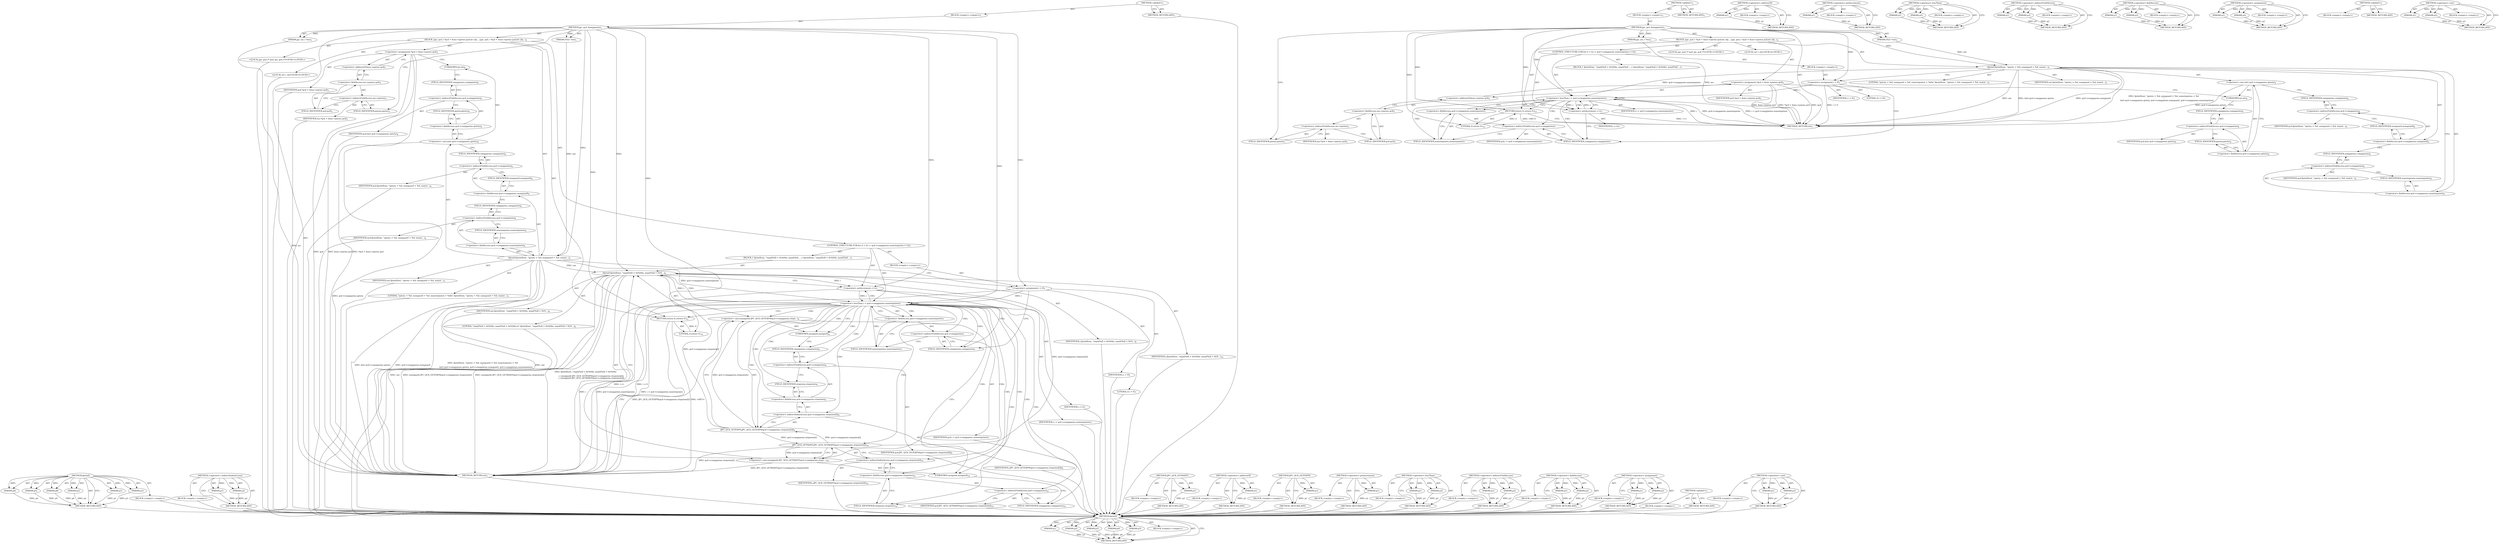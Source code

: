 digraph "&lt;operator&gt;.cast" {
vulnerable_130 [label=<(METHOD,fprintf)>];
vulnerable_131 [label=<(PARAM,p1)>];
vulnerable_132 [label=<(PARAM,p2)>];
vulnerable_133 [label=<(PARAM,p3)>];
vulnerable_134 [label=<(PARAM,p4)>];
vulnerable_135 [label=<(PARAM,p5)>];
vulnerable_136 [label=<(PARAM,p6)>];
vulnerable_137 [label=<(BLOCK,&lt;empty&gt;,&lt;empty&gt;)>];
vulnerable_138 [label=<(METHOD_RETURN,ANY)>];
vulnerable_157 [label=<(METHOD,&lt;operator&gt;.indirectIndexAccess)>];
vulnerable_158 [label=<(PARAM,p1)>];
vulnerable_159 [label=<(PARAM,p2)>];
vulnerable_160 [label=<(BLOCK,&lt;empty&gt;,&lt;empty&gt;)>];
vulnerable_161 [label=<(METHOD_RETURN,ANY)>];
vulnerable_6 [label=<(METHOD,&lt;global&gt;)<SUB>1</SUB>>];
vulnerable_7 [label=<(BLOCK,&lt;empty&gt;,&lt;empty&gt;)<SUB>1</SUB>>];
vulnerable_8 [label=<(METHOD,jpc_qcd_dumpparms)<SUB>1</SUB>>];
vulnerable_9 [label=<(PARAM,jpc_ms_t *ms)<SUB>1</SUB>>];
vulnerable_10 [label=<(PARAM,FILE *out)<SUB>1</SUB>>];
vulnerable_11 [label=<(BLOCK,{
	jpc_qcd_t *qcd = &amp;ms-&gt;parms.qcd;
	int i;
	fp...,{
	jpc_qcd_t *qcd = &amp;ms-&gt;parms.qcd;
	int i;
	fp...)<SUB>2</SUB>>];
vulnerable_12 [label="<(LOCAL,jpc_qcd_t* qcd: jpc_qcd_t*)<SUB>3</SUB>>"];
vulnerable_13 [label=<(&lt;operator&gt;.assignment,*qcd = &amp;ms-&gt;parms.qcd)<SUB>3</SUB>>];
vulnerable_14 [label=<(IDENTIFIER,qcd,*qcd = &amp;ms-&gt;parms.qcd)<SUB>3</SUB>>];
vulnerable_15 [label=<(&lt;operator&gt;.addressOf,&amp;ms-&gt;parms.qcd)<SUB>3</SUB>>];
vulnerable_16 [label=<(&lt;operator&gt;.fieldAccess,ms-&gt;parms.qcd)<SUB>3</SUB>>];
vulnerable_17 [label=<(&lt;operator&gt;.indirectFieldAccess,ms-&gt;parms)<SUB>3</SUB>>];
vulnerable_18 [label=<(IDENTIFIER,ms,*qcd = &amp;ms-&gt;parms.qcd)<SUB>3</SUB>>];
vulnerable_19 [label=<(FIELD_IDENTIFIER,parms,parms)<SUB>3</SUB>>];
vulnerable_20 [label=<(FIELD_IDENTIFIER,qcd,qcd)<SUB>3</SUB>>];
vulnerable_21 [label="<(LOCAL,int i: int)<SUB>4</SUB>>"];
vulnerable_22 [label=<(fprintf,fprintf(out, &quot;qntsty = %d; numguard = %d; numst...)<SUB>5</SUB>>];
vulnerable_23 [label=<(IDENTIFIER,out,fprintf(out, &quot;qntsty = %d; numguard = %d; numst...)<SUB>5</SUB>>];
vulnerable_24 [label=<(LITERAL,&quot;qntsty = %d; numguard = %d; numstepsizes = %d\n&quot;,fprintf(out, &quot;qntsty = %d; numguard = %d; numst...)<SUB>5</SUB>>];
vulnerable_25 [label=<(&lt;operator&gt;.cast,(int) qcd-&gt;compparms.qntsty)<SUB>6</SUB>>];
vulnerable_26 [label=<(UNKNOWN,int,int)<SUB>6</SUB>>];
vulnerable_27 [label=<(&lt;operator&gt;.fieldAccess,qcd-&gt;compparms.qntsty)<SUB>6</SUB>>];
vulnerable_28 [label=<(&lt;operator&gt;.indirectFieldAccess,qcd-&gt;compparms)<SUB>6</SUB>>];
vulnerable_29 [label=<(IDENTIFIER,qcd,(int) qcd-&gt;compparms.qntsty)<SUB>6</SUB>>];
vulnerable_30 [label=<(FIELD_IDENTIFIER,compparms,compparms)<SUB>6</SUB>>];
vulnerable_31 [label=<(FIELD_IDENTIFIER,qntsty,qntsty)<SUB>6</SUB>>];
vulnerable_32 [label=<(&lt;operator&gt;.fieldAccess,qcd-&gt;compparms.numguard)<SUB>6</SUB>>];
vulnerable_33 [label=<(&lt;operator&gt;.indirectFieldAccess,qcd-&gt;compparms)<SUB>6</SUB>>];
vulnerable_34 [label=<(IDENTIFIER,qcd,fprintf(out, &quot;qntsty = %d; numguard = %d; numst...)<SUB>6</SUB>>];
vulnerable_35 [label=<(FIELD_IDENTIFIER,compparms,compparms)<SUB>6</SUB>>];
vulnerable_36 [label=<(FIELD_IDENTIFIER,numguard,numguard)<SUB>6</SUB>>];
vulnerable_37 [label=<(&lt;operator&gt;.fieldAccess,qcd-&gt;compparms.numstepsizes)<SUB>6</SUB>>];
vulnerable_38 [label=<(&lt;operator&gt;.indirectFieldAccess,qcd-&gt;compparms)<SUB>6</SUB>>];
vulnerable_39 [label=<(IDENTIFIER,qcd,fprintf(out, &quot;qntsty = %d; numguard = %d; numst...)<SUB>6</SUB>>];
vulnerable_40 [label=<(FIELD_IDENTIFIER,compparms,compparms)<SUB>6</SUB>>];
vulnerable_41 [label=<(FIELD_IDENTIFIER,numstepsizes,numstepsizes)<SUB>6</SUB>>];
vulnerable_42 [label=<(CONTROL_STRUCTURE,FOR,for (i = 0;i &lt; qcd-&gt;compparms.numstepsizes;++i))<SUB>7</SUB>>];
vulnerable_43 [label=<(BLOCK,&lt;empty&gt;,&lt;empty&gt;)<SUB>7</SUB>>];
vulnerable_44 [label=<(&lt;operator&gt;.assignment,i = 0)<SUB>7</SUB>>];
vulnerable_45 [label=<(IDENTIFIER,i,i = 0)<SUB>7</SUB>>];
vulnerable_46 [label=<(LITERAL,0,i = 0)<SUB>7</SUB>>];
vulnerable_47 [label=<(&lt;operator&gt;.lessThan,i &lt; qcd-&gt;compparms.numstepsizes)<SUB>7</SUB>>];
vulnerable_48 [label=<(IDENTIFIER,i,i &lt; qcd-&gt;compparms.numstepsizes)<SUB>7</SUB>>];
vulnerable_49 [label=<(&lt;operator&gt;.fieldAccess,qcd-&gt;compparms.numstepsizes)<SUB>7</SUB>>];
vulnerable_50 [label=<(&lt;operator&gt;.indirectFieldAccess,qcd-&gt;compparms)<SUB>7</SUB>>];
vulnerable_51 [label=<(IDENTIFIER,qcd,i &lt; qcd-&gt;compparms.numstepsizes)<SUB>7</SUB>>];
vulnerable_52 [label=<(FIELD_IDENTIFIER,compparms,compparms)<SUB>7</SUB>>];
vulnerable_53 [label=<(FIELD_IDENTIFIER,numstepsizes,numstepsizes)<SUB>7</SUB>>];
vulnerable_54 [label=<(&lt;operator&gt;.preIncrement,++i)<SUB>7</SUB>>];
vulnerable_55 [label=<(IDENTIFIER,i,++i)<SUB>7</SUB>>];
vulnerable_56 [label=<(BLOCK,{
 		fprintf(out, &quot;expn[%d] = 0x%04x; mant[%d] ...,{
 		fprintf(out, &quot;expn[%d] = 0x%04x; mant[%d] ...)<SUB>7</SUB>>];
vulnerable_57 [label=<(fprintf,fprintf(out, &quot;expn[%d] = 0x%04x; mant[%d] = 0x%...)<SUB>8</SUB>>];
vulnerable_58 [label=<(IDENTIFIER,out,fprintf(out, &quot;expn[%d] = 0x%04x; mant[%d] = 0x%...)<SUB>8</SUB>>];
vulnerable_59 [label=<(LITERAL,&quot;expn[%d] = 0x%04x; mant[%d] = 0x%04x;\n&quot;,fprintf(out, &quot;expn[%d] = 0x%04x; mant[%d] = 0x%...)<SUB>8</SUB>>];
vulnerable_60 [label=<(IDENTIFIER,i,fprintf(out, &quot;expn[%d] = 0x%04x; mant[%d] = 0x%...)<SUB>9</SUB>>];
vulnerable_61 [label=<(&lt;operator&gt;.cast,(unsigned) JPC_QCX_GETEXPN(qcd-&gt;compparms.steps...)<SUB>9</SUB>>];
vulnerable_62 [label=<(UNKNOWN,unsigned,unsigned)<SUB>9</SUB>>];
vulnerable_63 [label=<(JPC_QCX_GETEXPN,JPC_QCX_GETEXPN(qcd-&gt;compparms.stepsizes[i]))<SUB>9</SUB>>];
vulnerable_64 [label=<(&lt;operator&gt;.indirectIndexAccess,qcd-&gt;compparms.stepsizes[i])<SUB>9</SUB>>];
vulnerable_65 [label=<(&lt;operator&gt;.fieldAccess,qcd-&gt;compparms.stepsizes)<SUB>9</SUB>>];
vulnerable_66 [label=<(&lt;operator&gt;.indirectFieldAccess,qcd-&gt;compparms)<SUB>9</SUB>>];
vulnerable_67 [label=<(IDENTIFIER,qcd,JPC_QCX_GETEXPN(qcd-&gt;compparms.stepsizes[i]))<SUB>9</SUB>>];
vulnerable_68 [label=<(FIELD_IDENTIFIER,compparms,compparms)<SUB>9</SUB>>];
vulnerable_69 [label=<(FIELD_IDENTIFIER,stepsizes,stepsizes)<SUB>9</SUB>>];
vulnerable_70 [label=<(IDENTIFIER,i,JPC_QCX_GETEXPN(qcd-&gt;compparms.stepsizes[i]))<SUB>9</SUB>>];
vulnerable_71 [label=<(IDENTIFIER,i,fprintf(out, &quot;expn[%d] = 0x%04x; mant[%d] = 0x%...)<SUB>10</SUB>>];
vulnerable_72 [label=<(&lt;operator&gt;.cast,(unsigned) JPC_QCX_GETMANT(qcd-&gt;compparms.steps...)<SUB>10</SUB>>];
vulnerable_73 [label=<(UNKNOWN,unsigned,unsigned)<SUB>10</SUB>>];
vulnerable_74 [label=<(JPC_QCX_GETMANT,JPC_QCX_GETMANT(qcd-&gt;compparms.stepsizes[i]))<SUB>10</SUB>>];
vulnerable_75 [label=<(&lt;operator&gt;.indirectIndexAccess,qcd-&gt;compparms.stepsizes[i])<SUB>10</SUB>>];
vulnerable_76 [label=<(&lt;operator&gt;.fieldAccess,qcd-&gt;compparms.stepsizes)<SUB>10</SUB>>];
vulnerable_77 [label=<(&lt;operator&gt;.indirectFieldAccess,qcd-&gt;compparms)<SUB>10</SUB>>];
vulnerable_78 [label=<(IDENTIFIER,qcd,JPC_QCX_GETMANT(qcd-&gt;compparms.stepsizes[i]))<SUB>10</SUB>>];
vulnerable_79 [label=<(FIELD_IDENTIFIER,compparms,compparms)<SUB>10</SUB>>];
vulnerable_80 [label=<(FIELD_IDENTIFIER,stepsizes,stepsizes)<SUB>10</SUB>>];
vulnerable_81 [label=<(IDENTIFIER,i,JPC_QCX_GETMANT(qcd-&gt;compparms.stepsizes[i]))<SUB>10</SUB>>];
vulnerable_82 [label=<(RETURN,return 0;,return 0;)<SUB>12</SUB>>];
vulnerable_83 [label=<(LITERAL,0,return 0;)<SUB>12</SUB>>];
vulnerable_84 [label=<(METHOD_RETURN,int)<SUB>1</SUB>>];
vulnerable_86 [label=<(METHOD_RETURN,ANY)<SUB>1</SUB>>];
vulnerable_162 [label=<(METHOD,JPC_QCX_GETMANT)>];
vulnerable_163 [label=<(PARAM,p1)>];
vulnerable_164 [label=<(BLOCK,&lt;empty&gt;,&lt;empty&gt;)>];
vulnerable_165 [label=<(METHOD_RETURN,ANY)>];
vulnerable_116 [label=<(METHOD,&lt;operator&gt;.addressOf)>];
vulnerable_117 [label=<(PARAM,p1)>];
vulnerable_118 [label=<(BLOCK,&lt;empty&gt;,&lt;empty&gt;)>];
vulnerable_119 [label=<(METHOD_RETURN,ANY)>];
vulnerable_153 [label=<(METHOD,JPC_QCX_GETEXPN)>];
vulnerable_154 [label=<(PARAM,p1)>];
vulnerable_155 [label=<(BLOCK,&lt;empty&gt;,&lt;empty&gt;)>];
vulnerable_156 [label=<(METHOD_RETURN,ANY)>];
vulnerable_149 [label=<(METHOD,&lt;operator&gt;.preIncrement)>];
vulnerable_150 [label=<(PARAM,p1)>];
vulnerable_151 [label=<(BLOCK,&lt;empty&gt;,&lt;empty&gt;)>];
vulnerable_152 [label=<(METHOD_RETURN,ANY)>];
vulnerable_144 [label=<(METHOD,&lt;operator&gt;.lessThan)>];
vulnerable_145 [label=<(PARAM,p1)>];
vulnerable_146 [label=<(PARAM,p2)>];
vulnerable_147 [label=<(BLOCK,&lt;empty&gt;,&lt;empty&gt;)>];
vulnerable_148 [label=<(METHOD_RETURN,ANY)>];
vulnerable_125 [label=<(METHOD,&lt;operator&gt;.indirectFieldAccess)>];
vulnerable_126 [label=<(PARAM,p1)>];
vulnerable_127 [label=<(PARAM,p2)>];
vulnerable_128 [label=<(BLOCK,&lt;empty&gt;,&lt;empty&gt;)>];
vulnerable_129 [label=<(METHOD_RETURN,ANY)>];
vulnerable_120 [label=<(METHOD,&lt;operator&gt;.fieldAccess)>];
vulnerable_121 [label=<(PARAM,p1)>];
vulnerable_122 [label=<(PARAM,p2)>];
vulnerable_123 [label=<(BLOCK,&lt;empty&gt;,&lt;empty&gt;)>];
vulnerable_124 [label=<(METHOD_RETURN,ANY)>];
vulnerable_111 [label=<(METHOD,&lt;operator&gt;.assignment)>];
vulnerable_112 [label=<(PARAM,p1)>];
vulnerable_113 [label=<(PARAM,p2)>];
vulnerable_114 [label=<(BLOCK,&lt;empty&gt;,&lt;empty&gt;)>];
vulnerable_115 [label=<(METHOD_RETURN,ANY)>];
vulnerable_105 [label=<(METHOD,&lt;global&gt;)<SUB>1</SUB>>];
vulnerable_106 [label=<(BLOCK,&lt;empty&gt;,&lt;empty&gt;)>];
vulnerable_107 [label=<(METHOD_RETURN,ANY)>];
vulnerable_139 [label=<(METHOD,&lt;operator&gt;.cast)>];
vulnerable_140 [label=<(PARAM,p1)>];
vulnerable_141 [label=<(PARAM,p2)>];
vulnerable_142 [label=<(BLOCK,&lt;empty&gt;,&lt;empty&gt;)>];
vulnerable_143 [label=<(METHOD_RETURN,ANY)>];
fixed_103 [label=<(METHOD,fprintf)>];
fixed_104 [label=<(PARAM,p1)>];
fixed_105 [label=<(PARAM,p2)>];
fixed_106 [label=<(PARAM,p3)>];
fixed_107 [label=<(PARAM,p4)>];
fixed_108 [label=<(PARAM,p5)>];
fixed_109 [label=<(BLOCK,&lt;empty&gt;,&lt;empty&gt;)>];
fixed_110 [label=<(METHOD_RETURN,ANY)>];
fixed_6 [label=<(METHOD,&lt;global&gt;)<SUB>1</SUB>>];
fixed_7 [label=<(BLOCK,&lt;empty&gt;,&lt;empty&gt;)<SUB>1</SUB>>];
fixed_8 [label=<(METHOD,jpc_qcd_dumpparms)<SUB>1</SUB>>];
fixed_9 [label=<(PARAM,jpc_ms_t *ms)<SUB>1</SUB>>];
fixed_10 [label=<(PARAM,FILE *out)<SUB>1</SUB>>];
fixed_11 [label=<(BLOCK,{
	jpc_qcd_t *qcd = &amp;ms-&gt;parms.qcd;
	int i;
	fp...,{
	jpc_qcd_t *qcd = &amp;ms-&gt;parms.qcd;
	int i;
	fp...)<SUB>2</SUB>>];
fixed_12 [label="<(LOCAL,jpc_qcd_t* qcd: jpc_qcd_t*)<SUB>3</SUB>>"];
fixed_13 [label=<(&lt;operator&gt;.assignment,*qcd = &amp;ms-&gt;parms.qcd)<SUB>3</SUB>>];
fixed_14 [label=<(IDENTIFIER,qcd,*qcd = &amp;ms-&gt;parms.qcd)<SUB>3</SUB>>];
fixed_15 [label=<(&lt;operator&gt;.addressOf,&amp;ms-&gt;parms.qcd)<SUB>3</SUB>>];
fixed_16 [label=<(&lt;operator&gt;.fieldAccess,ms-&gt;parms.qcd)<SUB>3</SUB>>];
fixed_17 [label=<(&lt;operator&gt;.indirectFieldAccess,ms-&gt;parms)<SUB>3</SUB>>];
fixed_18 [label=<(IDENTIFIER,ms,*qcd = &amp;ms-&gt;parms.qcd)<SUB>3</SUB>>];
fixed_19 [label=<(FIELD_IDENTIFIER,parms,parms)<SUB>3</SUB>>];
fixed_20 [label=<(FIELD_IDENTIFIER,qcd,qcd)<SUB>3</SUB>>];
fixed_21 [label="<(LOCAL,int i: int)<SUB>4</SUB>>"];
fixed_22 [label=<(fprintf,fprintf(out, &quot;qntsty = %d; numguard = %d; numst...)<SUB>5</SUB>>];
fixed_23 [label=<(IDENTIFIER,out,fprintf(out, &quot;qntsty = %d; numguard = %d; numst...)<SUB>5</SUB>>];
fixed_24 [label=<(LITERAL,&quot;qntsty = %d; numguard = %d; numstepsizes = %d\n&quot;,fprintf(out, &quot;qntsty = %d; numguard = %d; numst...)<SUB>5</SUB>>];
fixed_25 [label=<(&lt;operator&gt;.cast,(int) qcd-&gt;compparms.qntsty)<SUB>6</SUB>>];
fixed_26 [label=<(UNKNOWN,int,int)<SUB>6</SUB>>];
fixed_27 [label=<(&lt;operator&gt;.fieldAccess,qcd-&gt;compparms.qntsty)<SUB>6</SUB>>];
fixed_28 [label=<(&lt;operator&gt;.indirectFieldAccess,qcd-&gt;compparms)<SUB>6</SUB>>];
fixed_29 [label=<(IDENTIFIER,qcd,(int) qcd-&gt;compparms.qntsty)<SUB>6</SUB>>];
fixed_30 [label=<(FIELD_IDENTIFIER,compparms,compparms)<SUB>6</SUB>>];
fixed_31 [label=<(FIELD_IDENTIFIER,qntsty,qntsty)<SUB>6</SUB>>];
fixed_32 [label=<(&lt;operator&gt;.fieldAccess,qcd-&gt;compparms.numguard)<SUB>6</SUB>>];
fixed_33 [label=<(&lt;operator&gt;.indirectFieldAccess,qcd-&gt;compparms)<SUB>6</SUB>>];
fixed_34 [label=<(IDENTIFIER,qcd,fprintf(out, &quot;qntsty = %d; numguard = %d; numst...)<SUB>6</SUB>>];
fixed_35 [label=<(FIELD_IDENTIFIER,compparms,compparms)<SUB>6</SUB>>];
fixed_36 [label=<(FIELD_IDENTIFIER,numguard,numguard)<SUB>6</SUB>>];
fixed_37 [label=<(&lt;operator&gt;.fieldAccess,qcd-&gt;compparms.numstepsizes)<SUB>6</SUB>>];
fixed_38 [label=<(&lt;operator&gt;.indirectFieldAccess,qcd-&gt;compparms)<SUB>6</SUB>>];
fixed_39 [label=<(IDENTIFIER,qcd,fprintf(out, &quot;qntsty = %d; numguard = %d; numst...)<SUB>6</SUB>>];
fixed_40 [label=<(FIELD_IDENTIFIER,compparms,compparms)<SUB>6</SUB>>];
fixed_41 [label=<(FIELD_IDENTIFIER,numstepsizes,numstepsizes)<SUB>6</SUB>>];
fixed_42 [label=<(CONTROL_STRUCTURE,FOR,for (i = 0;i &lt; qcd-&gt;compparms.numstepsizes;++i))<SUB>7</SUB>>];
fixed_43 [label=<(BLOCK,&lt;empty&gt;,&lt;empty&gt;)<SUB>7</SUB>>];
fixed_44 [label=<(&lt;operator&gt;.assignment,i = 0)<SUB>7</SUB>>];
fixed_45 [label=<(IDENTIFIER,i,i = 0)<SUB>7</SUB>>];
fixed_46 [label=<(LITERAL,0,i = 0)<SUB>7</SUB>>];
fixed_47 [label=<(&lt;operator&gt;.lessThan,i &lt; qcd-&gt;compparms.numstepsizes)<SUB>7</SUB>>];
fixed_48 [label=<(IDENTIFIER,i,i &lt; qcd-&gt;compparms.numstepsizes)<SUB>7</SUB>>];
fixed_49 [label=<(&lt;operator&gt;.fieldAccess,qcd-&gt;compparms.numstepsizes)<SUB>7</SUB>>];
fixed_50 [label=<(&lt;operator&gt;.indirectFieldAccess,qcd-&gt;compparms)<SUB>7</SUB>>];
fixed_51 [label=<(IDENTIFIER,qcd,i &lt; qcd-&gt;compparms.numstepsizes)<SUB>7</SUB>>];
fixed_52 [label=<(FIELD_IDENTIFIER,compparms,compparms)<SUB>7</SUB>>];
fixed_53 [label=<(FIELD_IDENTIFIER,numstepsizes,numstepsizes)<SUB>7</SUB>>];
fixed_54 [label=<(&lt;operator&gt;.preIncrement,++i)<SUB>7</SUB>>];
fixed_55 [label=<(IDENTIFIER,i,++i)<SUB>7</SUB>>];
fixed_56 [label=<(BLOCK,{
 		fprintf(out, &quot;expn[%d] = 0x%04x; mant[%d] ...,{
 		fprintf(out, &quot;expn[%d] = 0x%04x; mant[%d] ...)<SUB>7</SUB>>];
fixed_57 [label=<(RETURN,return 0;,return 0;)<SUB>12</SUB>>];
fixed_58 [label=<(LITERAL,0,return 0;)<SUB>12</SUB>>];
fixed_59 [label=<(METHOD_RETURN,int)<SUB>1</SUB>>];
fixed_61 [label=<(METHOD_RETURN,ANY)<SUB>1</SUB>>];
fixed_89 [label=<(METHOD,&lt;operator&gt;.addressOf)>];
fixed_90 [label=<(PARAM,p1)>];
fixed_91 [label=<(BLOCK,&lt;empty&gt;,&lt;empty&gt;)>];
fixed_92 [label=<(METHOD_RETURN,ANY)>];
fixed_121 [label=<(METHOD,&lt;operator&gt;.preIncrement)>];
fixed_122 [label=<(PARAM,p1)>];
fixed_123 [label=<(BLOCK,&lt;empty&gt;,&lt;empty&gt;)>];
fixed_124 [label=<(METHOD_RETURN,ANY)>];
fixed_116 [label=<(METHOD,&lt;operator&gt;.lessThan)>];
fixed_117 [label=<(PARAM,p1)>];
fixed_118 [label=<(PARAM,p2)>];
fixed_119 [label=<(BLOCK,&lt;empty&gt;,&lt;empty&gt;)>];
fixed_120 [label=<(METHOD_RETURN,ANY)>];
fixed_98 [label=<(METHOD,&lt;operator&gt;.indirectFieldAccess)>];
fixed_99 [label=<(PARAM,p1)>];
fixed_100 [label=<(PARAM,p2)>];
fixed_101 [label=<(BLOCK,&lt;empty&gt;,&lt;empty&gt;)>];
fixed_102 [label=<(METHOD_RETURN,ANY)>];
fixed_93 [label=<(METHOD,&lt;operator&gt;.fieldAccess)>];
fixed_94 [label=<(PARAM,p1)>];
fixed_95 [label=<(PARAM,p2)>];
fixed_96 [label=<(BLOCK,&lt;empty&gt;,&lt;empty&gt;)>];
fixed_97 [label=<(METHOD_RETURN,ANY)>];
fixed_84 [label=<(METHOD,&lt;operator&gt;.assignment)>];
fixed_85 [label=<(PARAM,p1)>];
fixed_86 [label=<(PARAM,p2)>];
fixed_87 [label=<(BLOCK,&lt;empty&gt;,&lt;empty&gt;)>];
fixed_88 [label=<(METHOD_RETURN,ANY)>];
fixed_78 [label=<(METHOD,&lt;global&gt;)<SUB>1</SUB>>];
fixed_79 [label=<(BLOCK,&lt;empty&gt;,&lt;empty&gt;)>];
fixed_80 [label=<(METHOD_RETURN,ANY)>];
fixed_111 [label=<(METHOD,&lt;operator&gt;.cast)>];
fixed_112 [label=<(PARAM,p1)>];
fixed_113 [label=<(PARAM,p2)>];
fixed_114 [label=<(BLOCK,&lt;empty&gt;,&lt;empty&gt;)>];
fixed_115 [label=<(METHOD_RETURN,ANY)>];
vulnerable_130 -> vulnerable_131  [key=0, label="AST: "];
vulnerable_130 -> vulnerable_131  [key=1, label="DDG: "];
vulnerable_130 -> vulnerable_137  [key=0, label="AST: "];
vulnerable_130 -> vulnerable_132  [key=0, label="AST: "];
vulnerable_130 -> vulnerable_132  [key=1, label="DDG: "];
vulnerable_130 -> vulnerable_138  [key=0, label="AST: "];
vulnerable_130 -> vulnerable_138  [key=1, label="CFG: "];
vulnerable_130 -> vulnerable_133  [key=0, label="AST: "];
vulnerable_130 -> vulnerable_133  [key=1, label="DDG: "];
vulnerable_130 -> vulnerable_134  [key=0, label="AST: "];
vulnerable_130 -> vulnerable_134  [key=1, label="DDG: "];
vulnerable_130 -> vulnerable_135  [key=0, label="AST: "];
vulnerable_130 -> vulnerable_135  [key=1, label="DDG: "];
vulnerable_130 -> vulnerable_136  [key=0, label="AST: "];
vulnerable_130 -> vulnerable_136  [key=1, label="DDG: "];
vulnerable_131 -> vulnerable_138  [key=0, label="DDG: p1"];
vulnerable_132 -> vulnerable_138  [key=0, label="DDG: p2"];
vulnerable_133 -> vulnerable_138  [key=0, label="DDG: p3"];
vulnerable_134 -> vulnerable_138  [key=0, label="DDG: p4"];
vulnerable_135 -> vulnerable_138  [key=0, label="DDG: p5"];
vulnerable_136 -> vulnerable_138  [key=0, label="DDG: p6"];
vulnerable_137 -> fixed_103  [key=0];
vulnerable_138 -> fixed_103  [key=0];
vulnerable_157 -> vulnerable_158  [key=0, label="AST: "];
vulnerable_157 -> vulnerable_158  [key=1, label="DDG: "];
vulnerable_157 -> vulnerable_160  [key=0, label="AST: "];
vulnerable_157 -> vulnerable_159  [key=0, label="AST: "];
vulnerable_157 -> vulnerable_159  [key=1, label="DDG: "];
vulnerable_157 -> vulnerable_161  [key=0, label="AST: "];
vulnerable_157 -> vulnerable_161  [key=1, label="CFG: "];
vulnerable_158 -> vulnerable_161  [key=0, label="DDG: p1"];
vulnerable_159 -> vulnerable_161  [key=0, label="DDG: p2"];
vulnerable_160 -> fixed_103  [key=0];
vulnerable_161 -> fixed_103  [key=0];
vulnerable_6 -> vulnerable_7  [key=0, label="AST: "];
vulnerable_6 -> vulnerable_86  [key=0, label="AST: "];
vulnerable_6 -> vulnerable_86  [key=1, label="CFG: "];
vulnerable_7 -> vulnerable_8  [key=0, label="AST: "];
vulnerable_8 -> vulnerable_9  [key=0, label="AST: "];
vulnerable_8 -> vulnerable_9  [key=1, label="DDG: "];
vulnerable_8 -> vulnerable_10  [key=0, label="AST: "];
vulnerable_8 -> vulnerable_10  [key=1, label="DDG: "];
vulnerable_8 -> vulnerable_11  [key=0, label="AST: "];
vulnerable_8 -> vulnerable_84  [key=0, label="AST: "];
vulnerable_8 -> vulnerable_19  [key=0, label="CFG: "];
vulnerable_8 -> vulnerable_82  [key=0, label="DDG: "];
vulnerable_8 -> vulnerable_22  [key=0, label="DDG: "];
vulnerable_8 -> vulnerable_83  [key=0, label="DDG: "];
vulnerable_8 -> vulnerable_44  [key=0, label="DDG: "];
vulnerable_8 -> vulnerable_47  [key=0, label="DDG: "];
vulnerable_8 -> vulnerable_54  [key=0, label="DDG: "];
vulnerable_8 -> vulnerable_57  [key=0, label="DDG: "];
vulnerable_9 -> vulnerable_84  [key=0, label="DDG: ms"];
vulnerable_10 -> vulnerable_22  [key=0, label="DDG: out"];
vulnerable_11 -> vulnerable_12  [key=0, label="AST: "];
vulnerable_11 -> vulnerable_13  [key=0, label="AST: "];
vulnerable_11 -> vulnerable_21  [key=0, label="AST: "];
vulnerable_11 -> vulnerable_22  [key=0, label="AST: "];
vulnerable_11 -> vulnerable_42  [key=0, label="AST: "];
vulnerable_11 -> vulnerable_82  [key=0, label="AST: "];
vulnerable_12 -> fixed_103  [key=0];
vulnerable_13 -> vulnerable_14  [key=0, label="AST: "];
vulnerable_13 -> vulnerable_15  [key=0, label="AST: "];
vulnerable_13 -> vulnerable_26  [key=0, label="CFG: "];
vulnerable_13 -> vulnerable_84  [key=0, label="DDG: qcd"];
vulnerable_13 -> vulnerable_84  [key=1, label="DDG: &amp;ms-&gt;parms.qcd"];
vulnerable_13 -> vulnerable_84  [key=2, label="DDG: *qcd = &amp;ms-&gt;parms.qcd"];
vulnerable_14 -> fixed_103  [key=0];
vulnerable_15 -> vulnerable_16  [key=0, label="AST: "];
vulnerable_15 -> vulnerable_13  [key=0, label="CFG: "];
vulnerable_16 -> vulnerable_17  [key=0, label="AST: "];
vulnerable_16 -> vulnerable_20  [key=0, label="AST: "];
vulnerable_16 -> vulnerable_15  [key=0, label="CFG: "];
vulnerable_17 -> vulnerable_18  [key=0, label="AST: "];
vulnerable_17 -> vulnerable_19  [key=0, label="AST: "];
vulnerable_17 -> vulnerable_20  [key=0, label="CFG: "];
vulnerable_18 -> fixed_103  [key=0];
vulnerable_19 -> vulnerable_17  [key=0, label="CFG: "];
vulnerable_20 -> vulnerable_16  [key=0, label="CFG: "];
vulnerable_21 -> fixed_103  [key=0];
vulnerable_22 -> vulnerable_23  [key=0, label="AST: "];
vulnerable_22 -> vulnerable_24  [key=0, label="AST: "];
vulnerable_22 -> vulnerable_25  [key=0, label="AST: "];
vulnerable_22 -> vulnerable_32  [key=0, label="AST: "];
vulnerable_22 -> vulnerable_37  [key=0, label="AST: "];
vulnerable_22 -> vulnerable_44  [key=0, label="CFG: "];
vulnerable_22 -> vulnerable_84  [key=0, label="DDG: out"];
vulnerable_22 -> vulnerable_84  [key=1, label="DDG: (int) qcd-&gt;compparms.qntsty"];
vulnerable_22 -> vulnerable_84  [key=2, label="DDG: qcd-&gt;compparms.numguard"];
vulnerable_22 -> vulnerable_84  [key=3, label="DDG: fprintf(out, &quot;qntsty = %d; numguard = %d; numstepsizes = %d\n&quot;,
 	  (int) qcd-&gt;compparms.qntsty, qcd-&gt;compparms.numguard, qcd-&gt;compparms.numstepsizes)"];
vulnerable_22 -> vulnerable_47  [key=0, label="DDG: qcd-&gt;compparms.numstepsizes"];
vulnerable_22 -> vulnerable_57  [key=0, label="DDG: out"];
vulnerable_23 -> fixed_103  [key=0];
vulnerable_24 -> fixed_103  [key=0];
vulnerable_25 -> vulnerable_26  [key=0, label="AST: "];
vulnerable_25 -> vulnerable_27  [key=0, label="AST: "];
vulnerable_25 -> vulnerable_35  [key=0, label="CFG: "];
vulnerable_25 -> vulnerable_84  [key=0, label="DDG: qcd-&gt;compparms.qntsty"];
vulnerable_26 -> vulnerable_30  [key=0, label="CFG: "];
vulnerable_27 -> vulnerable_28  [key=0, label="AST: "];
vulnerable_27 -> vulnerable_31  [key=0, label="AST: "];
vulnerable_27 -> vulnerable_25  [key=0, label="CFG: "];
vulnerable_28 -> vulnerable_29  [key=0, label="AST: "];
vulnerable_28 -> vulnerable_30  [key=0, label="AST: "];
vulnerable_28 -> vulnerable_31  [key=0, label="CFG: "];
vulnerable_29 -> fixed_103  [key=0];
vulnerable_30 -> vulnerable_28  [key=0, label="CFG: "];
vulnerable_31 -> vulnerable_27  [key=0, label="CFG: "];
vulnerable_32 -> vulnerable_33  [key=0, label="AST: "];
vulnerable_32 -> vulnerable_36  [key=0, label="AST: "];
vulnerable_32 -> vulnerable_40  [key=0, label="CFG: "];
vulnerable_33 -> vulnerable_34  [key=0, label="AST: "];
vulnerable_33 -> vulnerable_35  [key=0, label="AST: "];
vulnerable_33 -> vulnerable_36  [key=0, label="CFG: "];
vulnerable_34 -> fixed_103  [key=0];
vulnerable_35 -> vulnerable_33  [key=0, label="CFG: "];
vulnerable_36 -> vulnerable_32  [key=0, label="CFG: "];
vulnerable_37 -> vulnerable_38  [key=0, label="AST: "];
vulnerable_37 -> vulnerable_41  [key=0, label="AST: "];
vulnerable_37 -> vulnerable_22  [key=0, label="CFG: "];
vulnerable_38 -> vulnerable_39  [key=0, label="AST: "];
vulnerable_38 -> vulnerable_40  [key=0, label="AST: "];
vulnerable_38 -> vulnerable_41  [key=0, label="CFG: "];
vulnerable_39 -> fixed_103  [key=0];
vulnerable_40 -> vulnerable_38  [key=0, label="CFG: "];
vulnerable_41 -> vulnerable_37  [key=0, label="CFG: "];
vulnerable_42 -> vulnerable_43  [key=0, label="AST: "];
vulnerable_42 -> vulnerable_47  [key=0, label="AST: "];
vulnerable_42 -> vulnerable_54  [key=0, label="AST: "];
vulnerable_42 -> vulnerable_56  [key=0, label="AST: "];
vulnerable_43 -> vulnerable_44  [key=0, label="AST: "];
vulnerable_44 -> vulnerable_45  [key=0, label="AST: "];
vulnerable_44 -> vulnerable_46  [key=0, label="AST: "];
vulnerable_44 -> vulnerable_52  [key=0, label="CFG: "];
vulnerable_44 -> vulnerable_84  [key=0, label="DDG: i = 0"];
vulnerable_44 -> vulnerable_47  [key=0, label="DDG: i"];
vulnerable_45 -> fixed_103  [key=0];
vulnerable_46 -> fixed_103  [key=0];
vulnerable_47 -> vulnerable_48  [key=0, label="AST: "];
vulnerable_47 -> vulnerable_49  [key=0, label="AST: "];
vulnerable_47 -> vulnerable_49  [key=1, label="CDG: "];
vulnerable_47 -> vulnerable_62  [key=0, label="CFG: "];
vulnerable_47 -> vulnerable_62  [key=1, label="CDG: "];
vulnerable_47 -> vulnerable_82  [key=0, label="CFG: "];
vulnerable_47 -> vulnerable_84  [key=0, label="DDG: i"];
vulnerable_47 -> vulnerable_84  [key=1, label="DDG: qcd-&gt;compparms.numstepsizes"];
vulnerable_47 -> vulnerable_84  [key=2, label="DDG: i &lt; qcd-&gt;compparms.numstepsizes"];
vulnerable_47 -> vulnerable_57  [key=0, label="DDG: i"];
vulnerable_47 -> vulnerable_57  [key=1, label="CDG: "];
vulnerable_47 -> vulnerable_80  [key=0, label="CDG: "];
vulnerable_47 -> vulnerable_47  [key=0, label="CDG: "];
vulnerable_47 -> vulnerable_68  [key=0, label="CDG: "];
vulnerable_47 -> vulnerable_73  [key=0, label="CDG: "];
vulnerable_47 -> vulnerable_61  [key=0, label="CDG: "];
vulnerable_47 -> vulnerable_77  [key=0, label="CDG: "];
vulnerable_47 -> vulnerable_64  [key=0, label="CDG: "];
vulnerable_47 -> vulnerable_66  [key=0, label="CDG: "];
vulnerable_47 -> vulnerable_75  [key=0, label="CDG: "];
vulnerable_47 -> vulnerable_52  [key=0, label="CDG: "];
vulnerable_47 -> vulnerable_53  [key=0, label="CDG: "];
vulnerable_47 -> vulnerable_72  [key=0, label="CDG: "];
vulnerable_47 -> vulnerable_69  [key=0, label="CDG: "];
vulnerable_47 -> vulnerable_74  [key=0, label="CDG: "];
vulnerable_47 -> vulnerable_63  [key=0, label="CDG: "];
vulnerable_47 -> vulnerable_76  [key=0, label="CDG: "];
vulnerable_47 -> vulnerable_65  [key=0, label="CDG: "];
vulnerable_47 -> vulnerable_50  [key=0, label="CDG: "];
vulnerable_47 -> vulnerable_54  [key=0, label="CDG: "];
vulnerable_47 -> vulnerable_79  [key=0, label="CDG: "];
vulnerable_48 -> fixed_103  [key=0];
vulnerable_49 -> vulnerable_50  [key=0, label="AST: "];
vulnerable_49 -> vulnerable_53  [key=0, label="AST: "];
vulnerable_49 -> vulnerable_47  [key=0, label="CFG: "];
vulnerable_50 -> vulnerable_51  [key=0, label="AST: "];
vulnerable_50 -> vulnerable_52  [key=0, label="AST: "];
vulnerable_50 -> vulnerable_53  [key=0, label="CFG: "];
vulnerable_51 -> fixed_103  [key=0];
vulnerable_52 -> vulnerable_50  [key=0, label="CFG: "];
vulnerable_53 -> vulnerable_49  [key=0, label="CFG: "];
vulnerable_54 -> vulnerable_55  [key=0, label="AST: "];
vulnerable_54 -> vulnerable_52  [key=0, label="CFG: "];
vulnerable_54 -> vulnerable_84  [key=0, label="DDG: ++i"];
vulnerable_54 -> vulnerable_47  [key=0, label="DDG: i"];
vulnerable_55 -> fixed_103  [key=0];
vulnerable_56 -> vulnerable_57  [key=0, label="AST: "];
vulnerable_57 -> vulnerable_58  [key=0, label="AST: "];
vulnerable_57 -> vulnerable_59  [key=0, label="AST: "];
vulnerable_57 -> vulnerable_60  [key=0, label="AST: "];
vulnerable_57 -> vulnerable_61  [key=0, label="AST: "];
vulnerable_57 -> vulnerable_71  [key=0, label="AST: "];
vulnerable_57 -> vulnerable_72  [key=0, label="AST: "];
vulnerable_57 -> vulnerable_54  [key=0, label="CFG: "];
vulnerable_57 -> vulnerable_54  [key=1, label="DDG: i"];
vulnerable_57 -> vulnerable_84  [key=0, label="DDG: out"];
vulnerable_57 -> vulnerable_84  [key=1, label="DDG: (unsigned) JPC_QCX_GETEXPN(qcd-&gt;compparms.stepsizes[i])"];
vulnerable_57 -> vulnerable_84  [key=2, label="DDG: (unsigned) JPC_QCX_GETMANT(qcd-&gt;compparms.stepsizes[i])"];
vulnerable_57 -> vulnerable_84  [key=3, label="DDG: fprintf(out, &quot;expn[%d] = 0x%04x; mant[%d] = 0x%04x;\n&quot;,
		  i, (unsigned) JPC_QCX_GETEXPN(qcd-&gt;compparms.stepsizes[i]),
		  i, (unsigned) JPC_QCX_GETMANT(qcd-&gt;compparms.stepsizes[i]))"];
vulnerable_58 -> fixed_103  [key=0];
vulnerable_59 -> fixed_103  [key=0];
vulnerable_60 -> fixed_103  [key=0];
vulnerable_61 -> vulnerable_62  [key=0, label="AST: "];
vulnerable_61 -> vulnerable_63  [key=0, label="AST: "];
vulnerable_61 -> vulnerable_73  [key=0, label="CFG: "];
vulnerable_61 -> vulnerable_84  [key=0, label="DDG: JPC_QCX_GETEXPN(qcd-&gt;compparms.stepsizes[i])"];
vulnerable_62 -> vulnerable_68  [key=0, label="CFG: "];
vulnerable_63 -> vulnerable_64  [key=0, label="AST: "];
vulnerable_63 -> vulnerable_61  [key=0, label="CFG: "];
vulnerable_63 -> vulnerable_61  [key=1, label="DDG: qcd-&gt;compparms.stepsizes[i]"];
vulnerable_63 -> vulnerable_57  [key=0, label="DDG: qcd-&gt;compparms.stepsizes[i]"];
vulnerable_63 -> vulnerable_74  [key=0, label="DDG: qcd-&gt;compparms.stepsizes[i]"];
vulnerable_64 -> vulnerable_65  [key=0, label="AST: "];
vulnerable_64 -> vulnerable_70  [key=0, label="AST: "];
vulnerable_64 -> vulnerable_63  [key=0, label="CFG: "];
vulnerable_65 -> vulnerable_66  [key=0, label="AST: "];
vulnerable_65 -> vulnerable_69  [key=0, label="AST: "];
vulnerable_65 -> vulnerable_64  [key=0, label="CFG: "];
vulnerable_66 -> vulnerable_67  [key=0, label="AST: "];
vulnerable_66 -> vulnerable_68  [key=0, label="AST: "];
vulnerable_66 -> vulnerable_69  [key=0, label="CFG: "];
vulnerable_67 -> fixed_103  [key=0];
vulnerable_68 -> vulnerable_66  [key=0, label="CFG: "];
vulnerable_69 -> vulnerable_65  [key=0, label="CFG: "];
vulnerable_70 -> fixed_103  [key=0];
vulnerable_71 -> fixed_103  [key=0];
vulnerable_72 -> vulnerable_73  [key=0, label="AST: "];
vulnerable_72 -> vulnerable_74  [key=0, label="AST: "];
vulnerable_72 -> vulnerable_57  [key=0, label="CFG: "];
vulnerable_72 -> vulnerable_84  [key=0, label="DDG: JPC_QCX_GETMANT(qcd-&gt;compparms.stepsizes[i])"];
vulnerable_73 -> vulnerable_79  [key=0, label="CFG: "];
vulnerable_74 -> vulnerable_75  [key=0, label="AST: "];
vulnerable_74 -> vulnerable_72  [key=0, label="CFG: "];
vulnerable_74 -> vulnerable_72  [key=1, label="DDG: qcd-&gt;compparms.stepsizes[i]"];
vulnerable_74 -> vulnerable_84  [key=0, label="DDG: qcd-&gt;compparms.stepsizes[i]"];
vulnerable_74 -> vulnerable_57  [key=0, label="DDG: qcd-&gt;compparms.stepsizes[i]"];
vulnerable_74 -> vulnerable_63  [key=0, label="DDG: qcd-&gt;compparms.stepsizes[i]"];
vulnerable_75 -> vulnerable_76  [key=0, label="AST: "];
vulnerable_75 -> vulnerable_81  [key=0, label="AST: "];
vulnerable_75 -> vulnerable_74  [key=0, label="CFG: "];
vulnerable_76 -> vulnerable_77  [key=0, label="AST: "];
vulnerable_76 -> vulnerable_80  [key=0, label="AST: "];
vulnerable_76 -> vulnerable_75  [key=0, label="CFG: "];
vulnerable_77 -> vulnerable_78  [key=0, label="AST: "];
vulnerable_77 -> vulnerable_79  [key=0, label="AST: "];
vulnerable_77 -> vulnerable_80  [key=0, label="CFG: "];
vulnerable_78 -> fixed_103  [key=0];
vulnerable_79 -> vulnerable_77  [key=0, label="CFG: "];
vulnerable_80 -> vulnerable_76  [key=0, label="CFG: "];
vulnerable_81 -> fixed_103  [key=0];
vulnerable_82 -> vulnerable_83  [key=0, label="AST: "];
vulnerable_82 -> vulnerable_84  [key=0, label="CFG: "];
vulnerable_82 -> vulnerable_84  [key=1, label="DDG: &lt;RET&gt;"];
vulnerable_83 -> vulnerable_82  [key=0, label="DDG: 0"];
vulnerable_84 -> fixed_103  [key=0];
vulnerable_86 -> fixed_103  [key=0];
vulnerable_162 -> vulnerable_163  [key=0, label="AST: "];
vulnerable_162 -> vulnerable_163  [key=1, label="DDG: "];
vulnerable_162 -> vulnerable_164  [key=0, label="AST: "];
vulnerable_162 -> vulnerable_165  [key=0, label="AST: "];
vulnerable_162 -> vulnerable_165  [key=1, label="CFG: "];
vulnerable_163 -> vulnerable_165  [key=0, label="DDG: p1"];
vulnerable_164 -> fixed_103  [key=0];
vulnerable_165 -> fixed_103  [key=0];
vulnerable_116 -> vulnerable_117  [key=0, label="AST: "];
vulnerable_116 -> vulnerable_117  [key=1, label="DDG: "];
vulnerable_116 -> vulnerable_118  [key=0, label="AST: "];
vulnerable_116 -> vulnerable_119  [key=0, label="AST: "];
vulnerable_116 -> vulnerable_119  [key=1, label="CFG: "];
vulnerable_117 -> vulnerable_119  [key=0, label="DDG: p1"];
vulnerable_118 -> fixed_103  [key=0];
vulnerable_119 -> fixed_103  [key=0];
vulnerable_153 -> vulnerable_154  [key=0, label="AST: "];
vulnerable_153 -> vulnerable_154  [key=1, label="DDG: "];
vulnerable_153 -> vulnerable_155  [key=0, label="AST: "];
vulnerable_153 -> vulnerable_156  [key=0, label="AST: "];
vulnerable_153 -> vulnerable_156  [key=1, label="CFG: "];
vulnerable_154 -> vulnerable_156  [key=0, label="DDG: p1"];
vulnerable_155 -> fixed_103  [key=0];
vulnerable_156 -> fixed_103  [key=0];
vulnerable_149 -> vulnerable_150  [key=0, label="AST: "];
vulnerable_149 -> vulnerable_150  [key=1, label="DDG: "];
vulnerable_149 -> vulnerable_151  [key=0, label="AST: "];
vulnerable_149 -> vulnerable_152  [key=0, label="AST: "];
vulnerable_149 -> vulnerable_152  [key=1, label="CFG: "];
vulnerable_150 -> vulnerable_152  [key=0, label="DDG: p1"];
vulnerable_151 -> fixed_103  [key=0];
vulnerable_152 -> fixed_103  [key=0];
vulnerable_144 -> vulnerable_145  [key=0, label="AST: "];
vulnerable_144 -> vulnerable_145  [key=1, label="DDG: "];
vulnerable_144 -> vulnerable_147  [key=0, label="AST: "];
vulnerable_144 -> vulnerable_146  [key=0, label="AST: "];
vulnerable_144 -> vulnerable_146  [key=1, label="DDG: "];
vulnerable_144 -> vulnerable_148  [key=0, label="AST: "];
vulnerable_144 -> vulnerable_148  [key=1, label="CFG: "];
vulnerable_145 -> vulnerable_148  [key=0, label="DDG: p1"];
vulnerable_146 -> vulnerable_148  [key=0, label="DDG: p2"];
vulnerable_147 -> fixed_103  [key=0];
vulnerable_148 -> fixed_103  [key=0];
vulnerable_125 -> vulnerable_126  [key=0, label="AST: "];
vulnerable_125 -> vulnerable_126  [key=1, label="DDG: "];
vulnerable_125 -> vulnerable_128  [key=0, label="AST: "];
vulnerable_125 -> vulnerable_127  [key=0, label="AST: "];
vulnerable_125 -> vulnerable_127  [key=1, label="DDG: "];
vulnerable_125 -> vulnerable_129  [key=0, label="AST: "];
vulnerable_125 -> vulnerable_129  [key=1, label="CFG: "];
vulnerable_126 -> vulnerable_129  [key=0, label="DDG: p1"];
vulnerable_127 -> vulnerable_129  [key=0, label="DDG: p2"];
vulnerable_128 -> fixed_103  [key=0];
vulnerable_129 -> fixed_103  [key=0];
vulnerable_120 -> vulnerable_121  [key=0, label="AST: "];
vulnerable_120 -> vulnerable_121  [key=1, label="DDG: "];
vulnerable_120 -> vulnerable_123  [key=0, label="AST: "];
vulnerable_120 -> vulnerable_122  [key=0, label="AST: "];
vulnerable_120 -> vulnerable_122  [key=1, label="DDG: "];
vulnerable_120 -> vulnerable_124  [key=0, label="AST: "];
vulnerable_120 -> vulnerable_124  [key=1, label="CFG: "];
vulnerable_121 -> vulnerable_124  [key=0, label="DDG: p1"];
vulnerable_122 -> vulnerable_124  [key=0, label="DDG: p2"];
vulnerable_123 -> fixed_103  [key=0];
vulnerable_124 -> fixed_103  [key=0];
vulnerable_111 -> vulnerable_112  [key=0, label="AST: "];
vulnerable_111 -> vulnerable_112  [key=1, label="DDG: "];
vulnerable_111 -> vulnerable_114  [key=0, label="AST: "];
vulnerable_111 -> vulnerable_113  [key=0, label="AST: "];
vulnerable_111 -> vulnerable_113  [key=1, label="DDG: "];
vulnerable_111 -> vulnerable_115  [key=0, label="AST: "];
vulnerable_111 -> vulnerable_115  [key=1, label="CFG: "];
vulnerable_112 -> vulnerable_115  [key=0, label="DDG: p1"];
vulnerable_113 -> vulnerable_115  [key=0, label="DDG: p2"];
vulnerable_114 -> fixed_103  [key=0];
vulnerable_115 -> fixed_103  [key=0];
vulnerable_105 -> vulnerable_106  [key=0, label="AST: "];
vulnerable_105 -> vulnerable_107  [key=0, label="AST: "];
vulnerable_105 -> vulnerable_107  [key=1, label="CFG: "];
vulnerable_106 -> fixed_103  [key=0];
vulnerable_107 -> fixed_103  [key=0];
vulnerable_139 -> vulnerable_140  [key=0, label="AST: "];
vulnerable_139 -> vulnerable_140  [key=1, label="DDG: "];
vulnerable_139 -> vulnerable_142  [key=0, label="AST: "];
vulnerable_139 -> vulnerable_141  [key=0, label="AST: "];
vulnerable_139 -> vulnerable_141  [key=1, label="DDG: "];
vulnerable_139 -> vulnerable_143  [key=0, label="AST: "];
vulnerable_139 -> vulnerable_143  [key=1, label="CFG: "];
vulnerable_140 -> vulnerable_143  [key=0, label="DDG: p1"];
vulnerable_141 -> vulnerable_143  [key=0, label="DDG: p2"];
vulnerable_142 -> fixed_103  [key=0];
vulnerable_143 -> fixed_103  [key=0];
fixed_103 -> fixed_104  [key=0, label="AST: "];
fixed_103 -> fixed_104  [key=1, label="DDG: "];
fixed_103 -> fixed_109  [key=0, label="AST: "];
fixed_103 -> fixed_105  [key=0, label="AST: "];
fixed_103 -> fixed_105  [key=1, label="DDG: "];
fixed_103 -> fixed_110  [key=0, label="AST: "];
fixed_103 -> fixed_110  [key=1, label="CFG: "];
fixed_103 -> fixed_106  [key=0, label="AST: "];
fixed_103 -> fixed_106  [key=1, label="DDG: "];
fixed_103 -> fixed_107  [key=0, label="AST: "];
fixed_103 -> fixed_107  [key=1, label="DDG: "];
fixed_103 -> fixed_108  [key=0, label="AST: "];
fixed_103 -> fixed_108  [key=1, label="DDG: "];
fixed_104 -> fixed_110  [key=0, label="DDG: p1"];
fixed_105 -> fixed_110  [key=0, label="DDG: p2"];
fixed_106 -> fixed_110  [key=0, label="DDG: p3"];
fixed_107 -> fixed_110  [key=0, label="DDG: p4"];
fixed_108 -> fixed_110  [key=0, label="DDG: p5"];
fixed_6 -> fixed_7  [key=0, label="AST: "];
fixed_6 -> fixed_61  [key=0, label="AST: "];
fixed_6 -> fixed_61  [key=1, label="CFG: "];
fixed_7 -> fixed_8  [key=0, label="AST: "];
fixed_8 -> fixed_9  [key=0, label="AST: "];
fixed_8 -> fixed_9  [key=1, label="DDG: "];
fixed_8 -> fixed_10  [key=0, label="AST: "];
fixed_8 -> fixed_10  [key=1, label="DDG: "];
fixed_8 -> fixed_11  [key=0, label="AST: "];
fixed_8 -> fixed_59  [key=0, label="AST: "];
fixed_8 -> fixed_19  [key=0, label="CFG: "];
fixed_8 -> fixed_57  [key=0, label="DDG: "];
fixed_8 -> fixed_22  [key=0, label="DDG: "];
fixed_8 -> fixed_58  [key=0, label="DDG: "];
fixed_8 -> fixed_44  [key=0, label="DDG: "];
fixed_8 -> fixed_47  [key=0, label="DDG: "];
fixed_8 -> fixed_54  [key=0, label="DDG: "];
fixed_9 -> fixed_59  [key=0, label="DDG: ms"];
fixed_10 -> fixed_22  [key=0, label="DDG: out"];
fixed_11 -> fixed_12  [key=0, label="AST: "];
fixed_11 -> fixed_13  [key=0, label="AST: "];
fixed_11 -> fixed_21  [key=0, label="AST: "];
fixed_11 -> fixed_22  [key=0, label="AST: "];
fixed_11 -> fixed_42  [key=0, label="AST: "];
fixed_11 -> fixed_57  [key=0, label="AST: "];
fixed_13 -> fixed_14  [key=0, label="AST: "];
fixed_13 -> fixed_15  [key=0, label="AST: "];
fixed_13 -> fixed_26  [key=0, label="CFG: "];
fixed_13 -> fixed_59  [key=0, label="DDG: qcd"];
fixed_13 -> fixed_59  [key=1, label="DDG: &amp;ms-&gt;parms.qcd"];
fixed_13 -> fixed_59  [key=2, label="DDG: *qcd = &amp;ms-&gt;parms.qcd"];
fixed_15 -> fixed_16  [key=0, label="AST: "];
fixed_15 -> fixed_13  [key=0, label="CFG: "];
fixed_16 -> fixed_17  [key=0, label="AST: "];
fixed_16 -> fixed_20  [key=0, label="AST: "];
fixed_16 -> fixed_15  [key=0, label="CFG: "];
fixed_17 -> fixed_18  [key=0, label="AST: "];
fixed_17 -> fixed_19  [key=0, label="AST: "];
fixed_17 -> fixed_20  [key=0, label="CFG: "];
fixed_19 -> fixed_17  [key=0, label="CFG: "];
fixed_20 -> fixed_16  [key=0, label="CFG: "];
fixed_22 -> fixed_23  [key=0, label="AST: "];
fixed_22 -> fixed_24  [key=0, label="AST: "];
fixed_22 -> fixed_25  [key=0, label="AST: "];
fixed_22 -> fixed_32  [key=0, label="AST: "];
fixed_22 -> fixed_37  [key=0, label="AST: "];
fixed_22 -> fixed_44  [key=0, label="CFG: "];
fixed_22 -> fixed_59  [key=0, label="DDG: out"];
fixed_22 -> fixed_59  [key=1, label="DDG: (int) qcd-&gt;compparms.qntsty"];
fixed_22 -> fixed_59  [key=2, label="DDG: qcd-&gt;compparms.numguard"];
fixed_22 -> fixed_59  [key=3, label="DDG: fprintf(out, &quot;qntsty = %d; numguard = %d; numstepsizes = %d\n&quot;,
 	  (int) qcd-&gt;compparms.qntsty, qcd-&gt;compparms.numguard, qcd-&gt;compparms.numstepsizes)"];
fixed_22 -> fixed_47  [key=0, label="DDG: qcd-&gt;compparms.numstepsizes"];
fixed_25 -> fixed_26  [key=0, label="AST: "];
fixed_25 -> fixed_27  [key=0, label="AST: "];
fixed_25 -> fixed_35  [key=0, label="CFG: "];
fixed_25 -> fixed_59  [key=0, label="DDG: qcd-&gt;compparms.qntsty"];
fixed_26 -> fixed_30  [key=0, label="CFG: "];
fixed_27 -> fixed_28  [key=0, label="AST: "];
fixed_27 -> fixed_31  [key=0, label="AST: "];
fixed_27 -> fixed_25  [key=0, label="CFG: "];
fixed_28 -> fixed_29  [key=0, label="AST: "];
fixed_28 -> fixed_30  [key=0, label="AST: "];
fixed_28 -> fixed_31  [key=0, label="CFG: "];
fixed_30 -> fixed_28  [key=0, label="CFG: "];
fixed_31 -> fixed_27  [key=0, label="CFG: "];
fixed_32 -> fixed_33  [key=0, label="AST: "];
fixed_32 -> fixed_36  [key=0, label="AST: "];
fixed_32 -> fixed_40  [key=0, label="CFG: "];
fixed_33 -> fixed_34  [key=0, label="AST: "];
fixed_33 -> fixed_35  [key=0, label="AST: "];
fixed_33 -> fixed_36  [key=0, label="CFG: "];
fixed_35 -> fixed_33  [key=0, label="CFG: "];
fixed_36 -> fixed_32  [key=0, label="CFG: "];
fixed_37 -> fixed_38  [key=0, label="AST: "];
fixed_37 -> fixed_41  [key=0, label="AST: "];
fixed_37 -> fixed_22  [key=0, label="CFG: "];
fixed_38 -> fixed_39  [key=0, label="AST: "];
fixed_38 -> fixed_40  [key=0, label="AST: "];
fixed_38 -> fixed_41  [key=0, label="CFG: "];
fixed_40 -> fixed_38  [key=0, label="CFG: "];
fixed_41 -> fixed_37  [key=0, label="CFG: "];
fixed_42 -> fixed_43  [key=0, label="AST: "];
fixed_42 -> fixed_47  [key=0, label="AST: "];
fixed_42 -> fixed_54  [key=0, label="AST: "];
fixed_42 -> fixed_56  [key=0, label="AST: "];
fixed_43 -> fixed_44  [key=0, label="AST: "];
fixed_44 -> fixed_45  [key=0, label="AST: "];
fixed_44 -> fixed_46  [key=0, label="AST: "];
fixed_44 -> fixed_52  [key=0, label="CFG: "];
fixed_44 -> fixed_59  [key=0, label="DDG: i = 0"];
fixed_44 -> fixed_47  [key=0, label="DDG: i"];
fixed_47 -> fixed_48  [key=0, label="AST: "];
fixed_47 -> fixed_49  [key=0, label="AST: "];
fixed_47 -> fixed_49  [key=1, label="CDG: "];
fixed_47 -> fixed_54  [key=0, label="CFG: "];
fixed_47 -> fixed_54  [key=1, label="DDG: i"];
fixed_47 -> fixed_54  [key=2, label="CDG: "];
fixed_47 -> fixed_57  [key=0, label="CFG: "];
fixed_47 -> fixed_59  [key=0, label="DDG: i"];
fixed_47 -> fixed_59  [key=1, label="DDG: qcd-&gt;compparms.numstepsizes"];
fixed_47 -> fixed_59  [key=2, label="DDG: i &lt; qcd-&gt;compparms.numstepsizes"];
fixed_47 -> fixed_47  [key=0, label="CDG: "];
fixed_47 -> fixed_50  [key=0, label="CDG: "];
fixed_47 -> fixed_52  [key=0, label="CDG: "];
fixed_47 -> fixed_53  [key=0, label="CDG: "];
fixed_49 -> fixed_50  [key=0, label="AST: "];
fixed_49 -> fixed_53  [key=0, label="AST: "];
fixed_49 -> fixed_47  [key=0, label="CFG: "];
fixed_50 -> fixed_51  [key=0, label="AST: "];
fixed_50 -> fixed_52  [key=0, label="AST: "];
fixed_50 -> fixed_53  [key=0, label="CFG: "];
fixed_52 -> fixed_50  [key=0, label="CFG: "];
fixed_53 -> fixed_49  [key=0, label="CFG: "];
fixed_54 -> fixed_55  [key=0, label="AST: "];
fixed_54 -> fixed_52  [key=0, label="CFG: "];
fixed_54 -> fixed_59  [key=0, label="DDG: ++i"];
fixed_54 -> fixed_47  [key=0, label="DDG: i"];
fixed_57 -> fixed_58  [key=0, label="AST: "];
fixed_57 -> fixed_59  [key=0, label="CFG: "];
fixed_57 -> fixed_59  [key=1, label="DDG: &lt;RET&gt;"];
fixed_58 -> fixed_57  [key=0, label="DDG: 0"];
fixed_89 -> fixed_90  [key=0, label="AST: "];
fixed_89 -> fixed_90  [key=1, label="DDG: "];
fixed_89 -> fixed_91  [key=0, label="AST: "];
fixed_89 -> fixed_92  [key=0, label="AST: "];
fixed_89 -> fixed_92  [key=1, label="CFG: "];
fixed_90 -> fixed_92  [key=0, label="DDG: p1"];
fixed_121 -> fixed_122  [key=0, label="AST: "];
fixed_121 -> fixed_122  [key=1, label="DDG: "];
fixed_121 -> fixed_123  [key=0, label="AST: "];
fixed_121 -> fixed_124  [key=0, label="AST: "];
fixed_121 -> fixed_124  [key=1, label="CFG: "];
fixed_122 -> fixed_124  [key=0, label="DDG: p1"];
fixed_116 -> fixed_117  [key=0, label="AST: "];
fixed_116 -> fixed_117  [key=1, label="DDG: "];
fixed_116 -> fixed_119  [key=0, label="AST: "];
fixed_116 -> fixed_118  [key=0, label="AST: "];
fixed_116 -> fixed_118  [key=1, label="DDG: "];
fixed_116 -> fixed_120  [key=0, label="AST: "];
fixed_116 -> fixed_120  [key=1, label="CFG: "];
fixed_117 -> fixed_120  [key=0, label="DDG: p1"];
fixed_118 -> fixed_120  [key=0, label="DDG: p2"];
fixed_98 -> fixed_99  [key=0, label="AST: "];
fixed_98 -> fixed_99  [key=1, label="DDG: "];
fixed_98 -> fixed_101  [key=0, label="AST: "];
fixed_98 -> fixed_100  [key=0, label="AST: "];
fixed_98 -> fixed_100  [key=1, label="DDG: "];
fixed_98 -> fixed_102  [key=0, label="AST: "];
fixed_98 -> fixed_102  [key=1, label="CFG: "];
fixed_99 -> fixed_102  [key=0, label="DDG: p1"];
fixed_100 -> fixed_102  [key=0, label="DDG: p2"];
fixed_93 -> fixed_94  [key=0, label="AST: "];
fixed_93 -> fixed_94  [key=1, label="DDG: "];
fixed_93 -> fixed_96  [key=0, label="AST: "];
fixed_93 -> fixed_95  [key=0, label="AST: "];
fixed_93 -> fixed_95  [key=1, label="DDG: "];
fixed_93 -> fixed_97  [key=0, label="AST: "];
fixed_93 -> fixed_97  [key=1, label="CFG: "];
fixed_94 -> fixed_97  [key=0, label="DDG: p1"];
fixed_95 -> fixed_97  [key=0, label="DDG: p2"];
fixed_84 -> fixed_85  [key=0, label="AST: "];
fixed_84 -> fixed_85  [key=1, label="DDG: "];
fixed_84 -> fixed_87  [key=0, label="AST: "];
fixed_84 -> fixed_86  [key=0, label="AST: "];
fixed_84 -> fixed_86  [key=1, label="DDG: "];
fixed_84 -> fixed_88  [key=0, label="AST: "];
fixed_84 -> fixed_88  [key=1, label="CFG: "];
fixed_85 -> fixed_88  [key=0, label="DDG: p1"];
fixed_86 -> fixed_88  [key=0, label="DDG: p2"];
fixed_78 -> fixed_79  [key=0, label="AST: "];
fixed_78 -> fixed_80  [key=0, label="AST: "];
fixed_78 -> fixed_80  [key=1, label="CFG: "];
fixed_111 -> fixed_112  [key=0, label="AST: "];
fixed_111 -> fixed_112  [key=1, label="DDG: "];
fixed_111 -> fixed_114  [key=0, label="AST: "];
fixed_111 -> fixed_113  [key=0, label="AST: "];
fixed_111 -> fixed_113  [key=1, label="DDG: "];
fixed_111 -> fixed_115  [key=0, label="AST: "];
fixed_111 -> fixed_115  [key=1, label="CFG: "];
fixed_112 -> fixed_115  [key=0, label="DDG: p1"];
fixed_113 -> fixed_115  [key=0, label="DDG: p2"];
}
